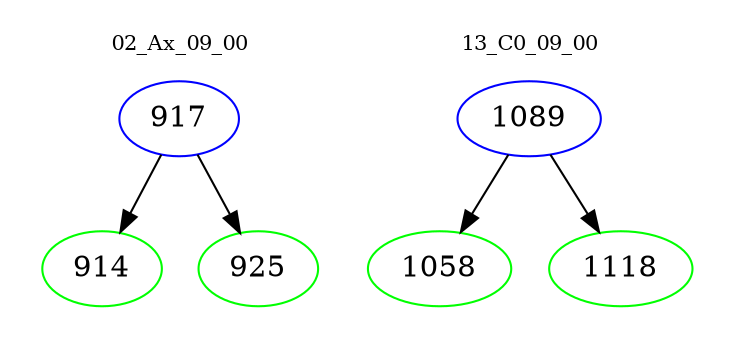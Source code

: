 digraph{
subgraph cluster_0 {
color = white
label = "02_Ax_09_00";
fontsize=10;
T0_917 [label="917", color="blue"]
T0_917 -> T0_914 [color="black"]
T0_914 [label="914", color="green"]
T0_917 -> T0_925 [color="black"]
T0_925 [label="925", color="green"]
}
subgraph cluster_1 {
color = white
label = "13_C0_09_00";
fontsize=10;
T1_1089 [label="1089", color="blue"]
T1_1089 -> T1_1058 [color="black"]
T1_1058 [label="1058", color="green"]
T1_1089 -> T1_1118 [color="black"]
T1_1118 [label="1118", color="green"]
}
}
